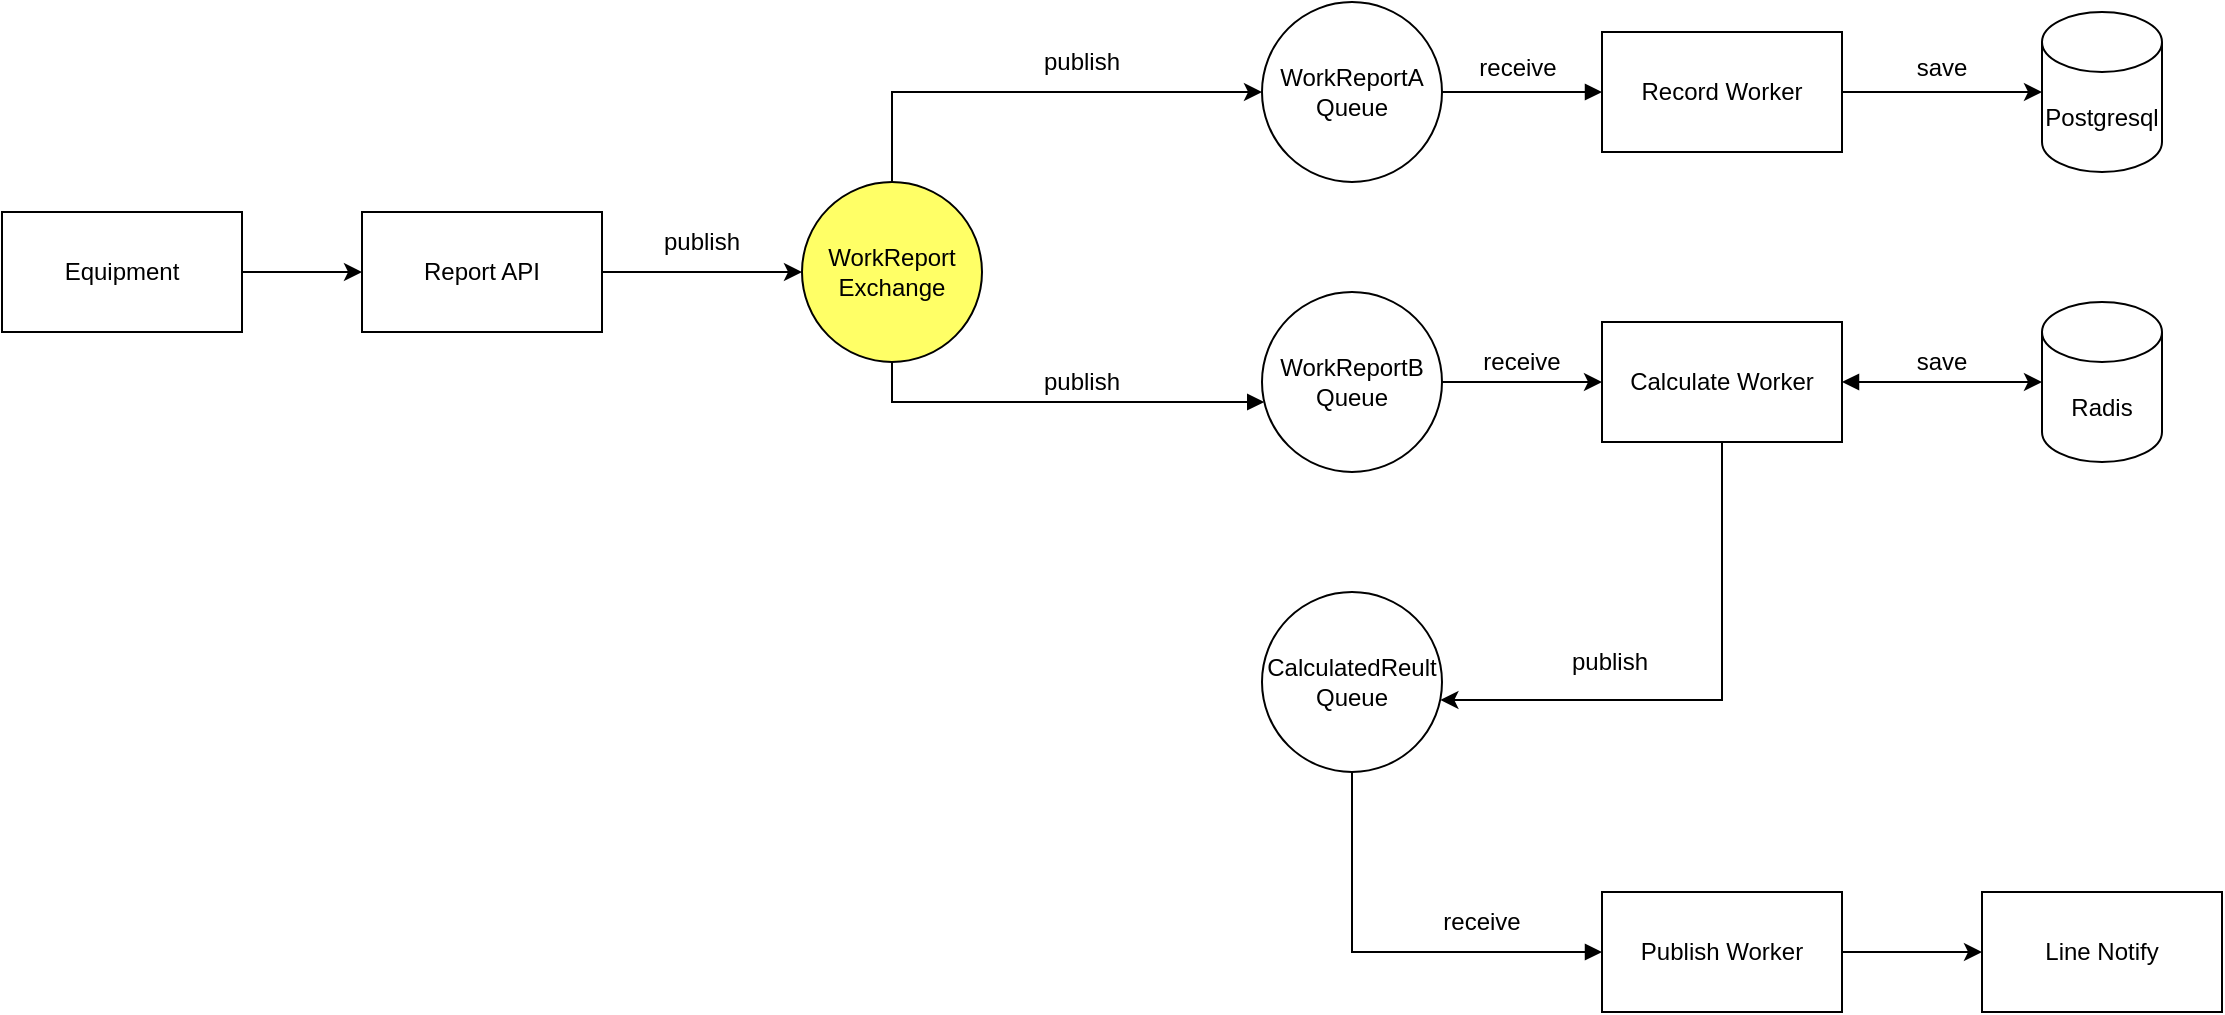 <mxfile version="21.7.2" type="device">
  <diagram name="第 1 页" id="1K3B8Xt1km4N9ShgIdWG">
    <mxGraphModel dx="1877" dy="542" grid="1" gridSize="10" guides="1" tooltips="1" connect="1" arrows="1" fold="1" page="1" pageScale="1" pageWidth="827" pageHeight="1169" math="0" shadow="0">
      <root>
        <mxCell id="0" />
        <mxCell id="1" parent="0" />
        <mxCell id="-8Z7H3vDbhz0Pvqe8XDv-2" style="edgeStyle=orthogonalEdgeStyle;rounded=0;orthogonalLoop=1;jettySize=auto;html=1;entryX=0;entryY=0.5;entryDx=0;entryDy=0;" edge="1" parent="1" source="D7sFi-tTN3D14zelOBgv-1" target="-8Z7H3vDbhz0Pvqe8XDv-1">
          <mxGeometry relative="1" as="geometry" />
        </mxCell>
        <mxCell id="D7sFi-tTN3D14zelOBgv-1" value="Report API" style="rounded=0;whiteSpace=wrap;html=1;" parent="1" vertex="1">
          <mxGeometry x="-180" y="150" width="120" height="60" as="geometry" />
        </mxCell>
        <mxCell id="-8Z7H3vDbhz0Pvqe8XDv-3" style="edgeStyle=orthogonalEdgeStyle;rounded=0;orthogonalLoop=1;jettySize=auto;html=1;entryX=0.5;entryY=0;entryDx=0;entryDy=0;startArrow=classic;startFill=1;endArrow=none;endFill=0;" edge="1" parent="1" source="D7sFi-tTN3D14zelOBgv-2" target="-8Z7H3vDbhz0Pvqe8XDv-1">
          <mxGeometry relative="1" as="geometry" />
        </mxCell>
        <mxCell id="D7sFi-tTN3D14zelOBgv-2" value="WorkReportA Queue" style="ellipse;whiteSpace=wrap;html=1;aspect=fixed;" parent="1" vertex="1">
          <mxGeometry x="270" y="45" width="90" height="90" as="geometry" />
        </mxCell>
        <mxCell id="D7sFi-tTN3D14zelOBgv-6" style="edgeStyle=orthogonalEdgeStyle;rounded=0;orthogonalLoop=1;jettySize=auto;html=1;entryX=1;entryY=0.5;entryDx=0;entryDy=0;startArrow=block;startFill=1;endArrow=none;endFill=0;" parent="1" source="D7sFi-tTN3D14zelOBgv-4" target="D7sFi-tTN3D14zelOBgv-2" edge="1">
          <mxGeometry relative="1" as="geometry" />
        </mxCell>
        <mxCell id="p-mnAGXUNl3uMLcOCF49-20" style="edgeStyle=orthogonalEdgeStyle;rounded=0;orthogonalLoop=1;jettySize=auto;html=1;exitX=1;exitY=0.5;exitDx=0;exitDy=0;entryX=0;entryY=0.5;entryDx=0;entryDy=0;entryPerimeter=0;" parent="1" source="D7sFi-tTN3D14zelOBgv-4" target="D7sFi-tTN3D14zelOBgv-8" edge="1">
          <mxGeometry relative="1" as="geometry" />
        </mxCell>
        <mxCell id="D7sFi-tTN3D14zelOBgv-4" value="Record Worker" style="rounded=0;whiteSpace=wrap;html=1;" parent="1" vertex="1">
          <mxGeometry x="440" y="60" width="120" height="60" as="geometry" />
        </mxCell>
        <mxCell id="D7sFi-tTN3D14zelOBgv-7" value="CalculatedReult Queue" style="ellipse;whiteSpace=wrap;html=1;aspect=fixed;" parent="1" vertex="1">
          <mxGeometry x="270" y="340" width="90" height="90" as="geometry" />
        </mxCell>
        <mxCell id="D7sFi-tTN3D14zelOBgv-8" value="Postgresql" style="shape=cylinder3;whiteSpace=wrap;html=1;boundedLbl=1;backgroundOutline=1;size=15;" parent="1" vertex="1">
          <mxGeometry x="660" y="50" width="60" height="80" as="geometry" />
        </mxCell>
        <mxCell id="D7sFi-tTN3D14zelOBgv-13" style="edgeStyle=orthogonalEdgeStyle;rounded=0;orthogonalLoop=1;jettySize=auto;html=1;entryX=0;entryY=0.5;entryDx=0;entryDy=0;entryPerimeter=0;startArrow=block;startFill=1;" parent="1" source="D7sFi-tTN3D14zelOBgv-10" target="D7sFi-tTN3D14zelOBgv-12" edge="1">
          <mxGeometry relative="1" as="geometry" />
        </mxCell>
        <mxCell id="D7sFi-tTN3D14zelOBgv-15" style="edgeStyle=orthogonalEdgeStyle;rounded=0;orthogonalLoop=1;jettySize=auto;html=1;entryX=0.991;entryY=0.6;entryDx=0;entryDy=0;entryPerimeter=0;" parent="1" source="D7sFi-tTN3D14zelOBgv-10" target="D7sFi-tTN3D14zelOBgv-7" edge="1">
          <mxGeometry relative="1" as="geometry">
            <Array as="points">
              <mxPoint x="500" y="394" />
            </Array>
          </mxGeometry>
        </mxCell>
        <mxCell id="D7sFi-tTN3D14zelOBgv-10" value="Calculate&amp;nbsp;Worker" style="rounded=0;whiteSpace=wrap;html=1;" parent="1" vertex="1">
          <mxGeometry x="440" y="205" width="120" height="60" as="geometry" />
        </mxCell>
        <mxCell id="D7sFi-tTN3D14zelOBgv-12" value="Radis" style="shape=cylinder3;whiteSpace=wrap;html=1;boundedLbl=1;backgroundOutline=1;size=15;" parent="1" vertex="1">
          <mxGeometry x="660" y="195" width="60" height="80" as="geometry" />
        </mxCell>
        <mxCell id="D7sFi-tTN3D14zelOBgv-17" style="edgeStyle=orthogonalEdgeStyle;rounded=0;orthogonalLoop=1;jettySize=auto;html=1;entryX=0.5;entryY=1;entryDx=0;entryDy=0;startArrow=block;startFill=1;endArrow=none;endFill=0;" parent="1" source="D7sFi-tTN3D14zelOBgv-16" target="D7sFi-tTN3D14zelOBgv-7" edge="1">
          <mxGeometry relative="1" as="geometry" />
        </mxCell>
        <mxCell id="-8Z7H3vDbhz0Pvqe8XDv-9" style="edgeStyle=orthogonalEdgeStyle;rounded=0;orthogonalLoop=1;jettySize=auto;html=1;entryX=0;entryY=0.5;entryDx=0;entryDy=0;" edge="1" parent="1" source="D7sFi-tTN3D14zelOBgv-16" target="-8Z7H3vDbhz0Pvqe8XDv-8">
          <mxGeometry relative="1" as="geometry" />
        </mxCell>
        <mxCell id="D7sFi-tTN3D14zelOBgv-16" value="Publish Worker" style="rounded=0;whiteSpace=wrap;html=1;" parent="1" vertex="1">
          <mxGeometry x="440" y="490" width="120" height="60" as="geometry" />
        </mxCell>
        <mxCell id="D7sFi-tTN3D14zelOBgv-19" value="publish" style="text;html=1;strokeColor=none;fillColor=none;align=center;verticalAlign=middle;whiteSpace=wrap;rounded=0;" parent="1" vertex="1">
          <mxGeometry x="-40" y="150" width="60" height="30" as="geometry" />
        </mxCell>
        <mxCell id="D7sFi-tTN3D14zelOBgv-20" value="receive" style="text;html=1;strokeColor=none;fillColor=none;align=center;verticalAlign=middle;whiteSpace=wrap;rounded=0;" parent="1" vertex="1">
          <mxGeometry x="368" y="63" width="60" height="30" as="geometry" />
        </mxCell>
        <mxCell id="D7sFi-tTN3D14zelOBgv-21" value="receive" style="text;html=1;strokeColor=none;fillColor=none;align=center;verticalAlign=middle;whiteSpace=wrap;rounded=0;" parent="1" vertex="1">
          <mxGeometry x="370" y="210" width="60" height="30" as="geometry" />
        </mxCell>
        <mxCell id="D7sFi-tTN3D14zelOBgv-22" value="save" style="text;html=1;strokeColor=none;fillColor=none;align=center;verticalAlign=middle;whiteSpace=wrap;rounded=0;" parent="1" vertex="1">
          <mxGeometry x="580" y="210" width="60" height="30" as="geometry" />
        </mxCell>
        <mxCell id="D7sFi-tTN3D14zelOBgv-24" value="save" style="text;html=1;strokeColor=none;fillColor=none;align=center;verticalAlign=middle;whiteSpace=wrap;rounded=0;" parent="1" vertex="1">
          <mxGeometry x="580" y="63" width="60" height="30" as="geometry" />
        </mxCell>
        <mxCell id="D7sFi-tTN3D14zelOBgv-25" value="publish" style="text;html=1;strokeColor=none;fillColor=none;align=center;verticalAlign=middle;whiteSpace=wrap;rounded=0;" parent="1" vertex="1">
          <mxGeometry x="414" y="360" width="60" height="30" as="geometry" />
        </mxCell>
        <mxCell id="D7sFi-tTN3D14zelOBgv-26" value="receive" style="text;html=1;strokeColor=none;fillColor=none;align=center;verticalAlign=middle;whiteSpace=wrap;rounded=0;" parent="1" vertex="1">
          <mxGeometry x="350" y="490" width="60" height="30" as="geometry" />
        </mxCell>
        <mxCell id="D7sFi-tTN3D14zelOBgv-28" style="edgeStyle=orthogonalEdgeStyle;rounded=0;orthogonalLoop=1;jettySize=auto;html=1;entryX=0;entryY=0.5;entryDx=0;entryDy=0;" parent="1" source="D7sFi-tTN3D14zelOBgv-27" target="D7sFi-tTN3D14zelOBgv-1" edge="1">
          <mxGeometry relative="1" as="geometry" />
        </mxCell>
        <mxCell id="D7sFi-tTN3D14zelOBgv-27" value="Equipment" style="rounded=0;whiteSpace=wrap;html=1;" parent="1" vertex="1">
          <mxGeometry x="-360" y="150" width="120" height="60" as="geometry" />
        </mxCell>
        <mxCell id="p9RCDpYJAQn7vAaSAkPp-5" style="edgeStyle=orthogonalEdgeStyle;rounded=0;orthogonalLoop=1;jettySize=auto;html=1;entryX=0;entryY=0.5;entryDx=0;entryDy=0;" parent="1" source="p9RCDpYJAQn7vAaSAkPp-1" target="D7sFi-tTN3D14zelOBgv-10" edge="1">
          <mxGeometry relative="1" as="geometry" />
        </mxCell>
        <mxCell id="-8Z7H3vDbhz0Pvqe8XDv-4" style="edgeStyle=orthogonalEdgeStyle;rounded=0;orthogonalLoop=1;jettySize=auto;html=1;entryX=0.5;entryY=1;entryDx=0;entryDy=0;startArrow=block;startFill=1;endArrow=none;endFill=0;" edge="1" parent="1" source="p9RCDpYJAQn7vAaSAkPp-1" target="-8Z7H3vDbhz0Pvqe8XDv-1">
          <mxGeometry relative="1" as="geometry">
            <Array as="points">
              <mxPoint x="85" y="245" />
            </Array>
          </mxGeometry>
        </mxCell>
        <mxCell id="p9RCDpYJAQn7vAaSAkPp-1" value="WorkReportB Queue" style="ellipse;whiteSpace=wrap;html=1;aspect=fixed;" parent="1" vertex="1">
          <mxGeometry x="270" y="190" width="90" height="90" as="geometry" />
        </mxCell>
        <mxCell id="-8Z7H3vDbhz0Pvqe8XDv-1" value="WorkReport&lt;br&gt;Exchange" style="ellipse;whiteSpace=wrap;html=1;aspect=fixed;fillColor=#FFFF66;" vertex="1" parent="1">
          <mxGeometry x="40" y="135" width="90" height="90" as="geometry" />
        </mxCell>
        <mxCell id="-8Z7H3vDbhz0Pvqe8XDv-6" value="publish" style="text;html=1;strokeColor=none;fillColor=none;align=center;verticalAlign=middle;whiteSpace=wrap;rounded=0;" vertex="1" parent="1">
          <mxGeometry x="150" y="60" width="60" height="30" as="geometry" />
        </mxCell>
        <mxCell id="-8Z7H3vDbhz0Pvqe8XDv-7" value="publish" style="text;html=1;strokeColor=none;fillColor=none;align=center;verticalAlign=middle;whiteSpace=wrap;rounded=0;" vertex="1" parent="1">
          <mxGeometry x="150" y="220" width="60" height="30" as="geometry" />
        </mxCell>
        <mxCell id="-8Z7H3vDbhz0Pvqe8XDv-8" value="Line Notify" style="rounded=0;whiteSpace=wrap;html=1;" vertex="1" parent="1">
          <mxGeometry x="630" y="490" width="120" height="60" as="geometry" />
        </mxCell>
      </root>
    </mxGraphModel>
  </diagram>
</mxfile>
